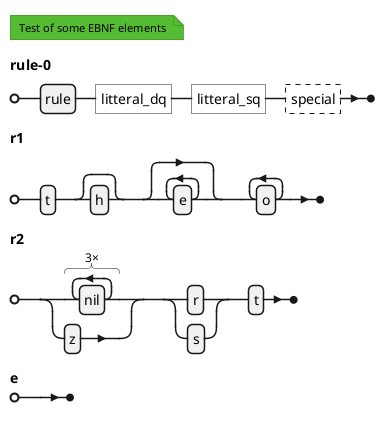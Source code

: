 ' Do not edit
' Theme Gallery
' autogenerated by script
'
@startebnf
!theme reddress-lightgreen
(* Test of some EBNF elements *)
rule-0 = rule, "litteral_dq", 'litteral_sq', ?special?;
r1 = t, [h], {e}, {o}-;
r2 =(3 * nil | z), (r | s), t;
e = ;
@endebnf
